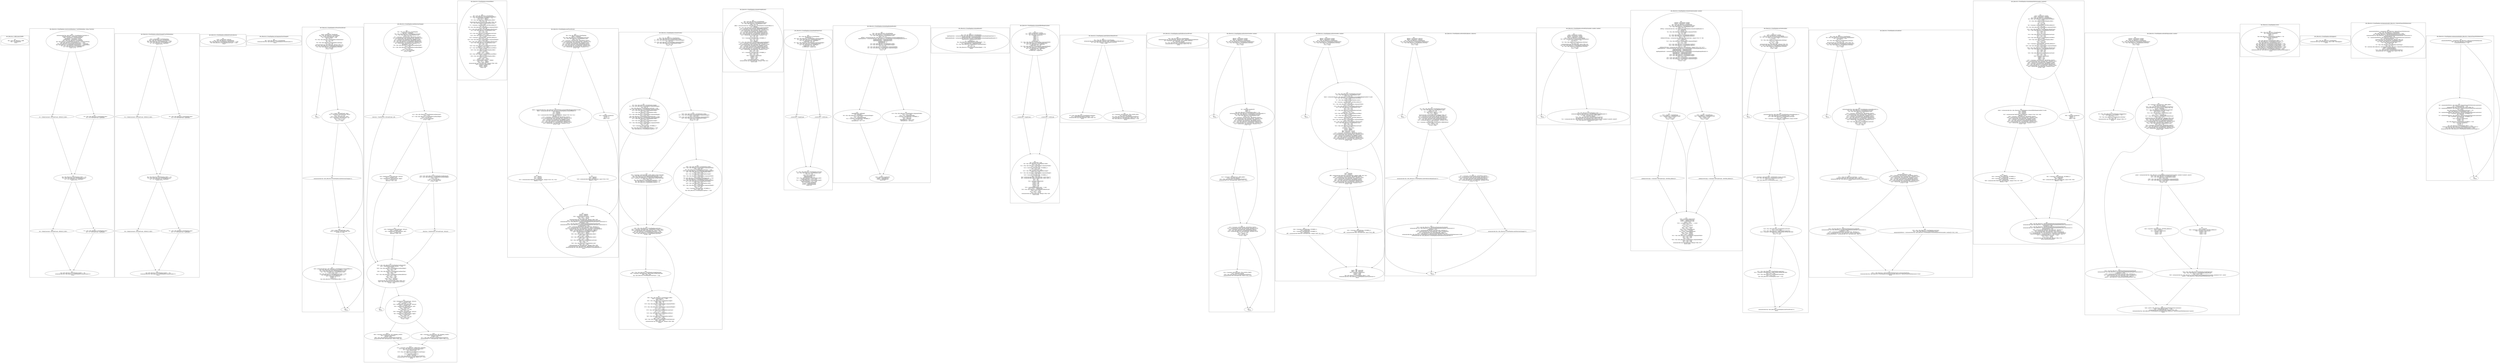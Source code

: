 digraph "44.ts" {
subgraph "cluster_@ts_files/44.ts: %dflt.[static]%dflt()" {
  label="@ts_files/44.ts: %dflt.[static]%dflt()";
  Node33240 [label="id:0
      this = this: @ts_files/44.ts: %dflt
      TAG = 'EventPipeline'
      return"];
}
subgraph "cluster_@ts_files/44.ts: EventPipeline.constructor(Broadcast, UserFileDataItem, string, Function)" {
  label="@ts_files/44.ts: EventPipeline.constructor(Broadcast, UserFileDataItem, string, Function)";
  Node83440 [label="id:0
      instanceinvoke this.<@ts_files/44.ts: EventPipeline.%instInit()>()
      broadCastParam = parameter0: Broadcast
      item = parameter1: UserFileDataItem
      timeStamp = parameter2: string
      updateMatrix = parameter3: Function
      this = this: @ts_files/44.ts: EventPipeline
      this.<@ts_files/44.ts: EventPipeline.broadCast> = broadCastParam
      this.<@ts_files/44.ts: EventPipeline.item> = item
      this.<@ts_files/44.ts: EventPipeline.timeStamp> = timeStamp
      this.<@ts_files/44.ts: EventPipeline.updateMatrix> = updateMatrix
      %0 = this.<@ts_files/44.ts: EventPipeline.item>
      %1 = %0.<@%unk/%unk: .imgWidth>
      if %1 === 0"];
  Node83441 [label="id:1
      %2 = MediaConstants.<@%unk/%unk: .DEFAULT_SIZE>"];
  Node83442 [label="id:2
      %3 = this.<@ts_files/44.ts: EventPipeline.item>
      %2 = %3.<@%unk/%unk: .imgWidth>"];
  Node83443 [label="id:3
      this.<@ts_files/44.ts: EventPipeline.width> = %2
      %4 = this.<@ts_files/44.ts: EventPipeline.item>
      %5 = %4.<@%unk/%unk: .imgHeight>
      if %5 === 0"];
  Node83444 [label="id:4
      %6 = MediaConstants.<@%unk/%unk: .DEFAULT_SIZE>"];
  Node83445 [label="id:5
      %7 = this.<@ts_files/44.ts: EventPipeline.item>
      %6 = %7.<@%unk/%unk: .imgHeight>"];
  Node83446 [label="id:6
      this.<@ts_files/44.ts: EventPipeline.height> = %6
      instanceinvoke this.<@ts_files/44.ts: EventPipeline.evaluateScales()>()
      return"];
  Node83440 -> Node83441;
  Node83440 -> Node83442;
  Node83441 -> Node83443;
  Node83442 -> Node83443;
  Node83443 -> Node83444;
  Node83443 -> Node83445;
  Node83444 -> Node83446;
  Node83445 -> Node83446;
}
subgraph "cluster_@ts_files/44.ts: EventPipeline.onDataChanged(UserFileDataItem)" {
  label="@ts_files/44.ts: EventPipeline.onDataChanged(UserFileDataItem)";
  Node57590 [label="id:0
      item = parameter0: UserFileDataItem
      this = this: @ts_files/44.ts: EventPipeline
      this.<@ts_files/44.ts: EventPipeline.item> = item
      %0 = this.<@ts_files/44.ts: EventPipeline.item>
      %1 = %0.<@%unk/%unk: .imgWidth>
      if %1 === 0"];
  Node57591 [label="id:1
      %2 = MediaConstants.<@%unk/%unk: .DEFAULT_SIZE>"];
  Node57592 [label="id:2
      %3 = this.<@ts_files/44.ts: EventPipeline.item>
      %2 = %3.<@%unk/%unk: .imgWidth>"];
  Node57593 [label="id:3
      this.<@ts_files/44.ts: EventPipeline.width> = %2
      %4 = this.<@ts_files/44.ts: EventPipeline.item>
      %5 = %4.<@%unk/%unk: .imgHeight>
      if %5 === 0"];
  Node57594 [label="id:4
      %6 = MediaConstants.<@%unk/%unk: .DEFAULT_SIZE>"];
  Node57595 [label="id:5
      %7 = this.<@ts_files/44.ts: EventPipeline.item>
      %6 = %7.<@%unk/%unk: .imgHeight>"];
  Node57596 [label="id:6
      this.<@ts_files/44.ts: EventPipeline.height> = %6
      instanceinvoke this.<@ts_files/44.ts: EventPipeline.evaluateScales()>()
      return"];
  Node57590 -> Node57591;
  Node57590 -> Node57592;
  Node57591 -> Node57593;
  Node57592 -> Node57593;
  Node57593 -> Node57594;
  Node57593 -> Node57595;
  Node57594 -> Node57596;
  Node57595 -> Node57596;
}
subgraph "cluster_@ts_files/44.ts: EventPipeline.setDefaultScale(unknown)" {
  label="@ts_files/44.ts: EventPipeline.setDefaultScale(unknown)";
  Node52150 [label="id:0
      scale = parameter0: unknown
      this = this: @ts_files/44.ts: EventPipeline
      this.<@ts_files/44.ts: EventPipeline.defaultScale> = scale
      this.<@ts_files/44.ts: EventPipeline.lastScale> = scale
      return"];
}
subgraph "cluster_@ts_files/44.ts: EventPipeline.onComponentSizeChanged()" {
  label="@ts_files/44.ts: EventPipeline.onComponentSizeChanged()";
  Node51630 [label="id:0
      this = this: @ts_files/44.ts: EventPipeline
      instanceinvoke this.<@ts_files/44.ts: EventPipeline.evaluateScales()>()
      return"];
}
subgraph "cluster_@ts_files/44.ts: EventPipeline.onTouch(TouchEvent)" {
  label="@ts_files/44.ts: EventPipeline.onTouch(TouchEvent)";
  Node46670 [label="id:0
      event = parameter0: TouchEvent
      this = this: @ts_files/44.ts: EventPipeline
      %0 = event.<@%unk/%unk: .type>
      %1 = 'onTouch trigger: ' + %0
      %2 = %1 + ', '
      %3 = this.<@ts_files/44.ts: EventPipeline.isInAnimation>
      %4 = %2 + %3
      %5 = %4 + ', '
      %6 = this.<@ts_files/44.ts: EventPipeline.isExiting>
      %7 = %5 + %6
      instanceinvoke Log.<@%unk/%unk: .debug()>(TAG, %7)
      %8 = this.<@ts_files/44.ts: EventPipeline.isInAnimation>
      %9 = this.<@ts_files/44.ts: EventPipeline.isExiting>
      %10 = %8 || %9
      if %10 != false"];
  Node46671 [label="id:1
      return"];
  Node46672 [label="id:2
      %11 = event.<@%unk/%unk: .type>
      %12 = TouchType.<@%unk/%unk: .Down>
      %13 = %11 === %12
      %14 = event.<@%unk/%unk: .type>
      %15 = TouchType.<@%unk/%unk: .Up>
      %16 = %14 === %15
      %17 = %13 || %16
      if %17 != false"];
  Node46673 [label="id:3
      instanceinvoke this.<@ts_files/44.ts: EventPipeline.emitDirectionChange()>()"];
  Node46674 [label="id:4
      %18 = event.<@%unk/%unk: .type>
      %19 = TouchType.<@%unk/%unk: .Up>
      if %18 === %19"];
  Node46675 [label="id:5
      %20 = instanceinvoke this.<@ts_files/44.ts: EventPipeline.evaluateOffset()>()
      this.<@ts_files/44.ts: EventPipeline.lastOffset> = %20
      %21 = this.<@ts_files/44.ts: EventPipeline.lastScale>
      %22 = this.<@ts_files/44.ts: EventPipeline.scale>
      %23 = %21 * %22
      this.<@ts_files/44.ts: EventPipeline.lastScale> = %23
      this.<@ts_files/44.ts: EventPipeline.scale> = 1
      %24 = newarray (number)[2]
      %24[0] = 0
      %24[1] = 0
      this.<@ts_files/44.ts: EventPipeline.offset> = %24"];
  Node46676 [label="id:6
      return"];
  Node46670 -> Node46671;
  Node46670 -> Node46672;
  Node46672 -> Node46673;
  Node46672 -> Node46674;
  Node46673 -> Node46674;
  Node46674 -> Node46675;
  Node46674 -> Node46676;
  Node46675 -> Node46676;
}
subgraph "cluster_@ts_files/44.ts: EventPipeline.emitDirectionChange()" {
  label="@ts_files/44.ts: EventPipeline.emitDirectionChange()";
  Node48440 [label="id:0
      this = this: @ts_files/44.ts: EventPipeline
      direction = undefined
      %0 = this.<@ts_files/44.ts: EventPipeline.lastScale>
      %1 = this.<@ts_files/44.ts: EventPipeline.scale>
      scale = %0 * %1
      %2 = Constants.<@%unk/%unk: .RESERVED_DIGITS>
      %3 = instanceinvoke scale.<@%unk/%unk: .toFixed()>(%2)
      %4 = staticinvoke <@%unk/%unk: .Number()>(%3)
      %5 = Constants.<@%unk/%unk: .RESERVED_DIGITS>
      %6 = this.<@ts_files/44.ts: EventPipeline.defaultScale>
      %7 = instanceinvoke %6.<@%unk/%unk: .toFixed()>(%5)
      %8 = staticinvoke <@%unk/%unk: .Number()>(%7)
      isEnlarged = %4 > %8
      %9 = this.<@ts_files/44.ts: EventPipeline.hasReachLeft>
      %10 = !%9
      %11 = this.<@ts_files/44.ts: EventPipeline.hasReachRight>
      %12 = !%11
      %13 = %10 && %12
      %14 = %13 && isEnlarged
      if %14 != false"];
  Node48441 [label="id:1
      direction = PanDirection.<@%unk/%unk: .All>"];
  Node48442 [label="id:2
      %15 = this.<@ts_files/44.ts: EventPipeline.hasReachLeft>
      %16 = !%15
      %17 = this.<@ts_files/44.ts: EventPipeline.hasReachRight>
      %18 = %16 && %17
      %19 = %18 && isEnlarged
      if %19 != false"];
  Node48443 [label="id:3
      %20 = PanDirection.<@%unk/%unk: .Vertical>
      %21 = <number>%20
      %22 = PanDirection.<@%unk/%unk: .Right>
      %23 = <number>%22
      direction = %21 | %23"];
  Node48444 [label="id:4
      %24 = this.<@ts_files/44.ts: EventPipeline.hasReachLeft>
      %25 = this.<@ts_files/44.ts: EventPipeline.hasReachRight>
      %26 = !%25
      %27 = %24 && %26
      %28 = %27 && isEnlarged
      if %28 != false"];
  Node48445 [label="id:5
      %29 = PanDirection.<@%unk/%unk: .Vertical>
      %30 = <number>%29
      %31 = PanDirection.<@%unk/%unk: .Left>
      %32 = <number>%31
      direction = %30 | %32"];
  Node48446 [label="id:6
      direction = PanDirection.<@%unk/%unk: .Vertical>"];
  Node48447 [label="id:7
      %33 = this.<@ts_files/44.ts: EventPipeline.hasReachLeft>
      %34 = 'emitDirectionChange reaches: ' + %33
      %35 = %34 + ', '
      %36 = this.<@ts_files/44.ts: EventPipeline.hasReachRight>
      %37 = %35 + %36
      %38 = %37 + ', '
      %39 = this.<@ts_files/44.ts: EventPipeline.hasReachTop>
      %40 = %38 + %39
      %41 = %40 + ', '
      %42 = this.<@ts_files/44.ts: EventPipeline.hasReachBottom>
      %43 = %41 + %42
      %44 = %43 + ', scale '
      %45 = %44 + scale
      %46 = %45 + ', direction: '
      %47 = %46 + direction
      instanceinvoke Log.<@%unk/%unk: .info()>(TAG, %47)
      %48 = this.<@ts_files/44.ts: EventPipeline.isExiting>
      if %48 != false"];
  Node48448 [label="id:8
      return"];
  Node48449 [label="id:9
      %49 = PanDirection.<@%unk/%unk: .Vertical>
      %50 = <number>%49
      %51 = direction === %50
      %52 = PanDirection.<@%unk/%unk: .Vertical>
      %53 = <number>%52
      %54 = PanDirection.<@%unk/%unk: .Left>
      %55 = <number>%54
      %56 = %53 | %55
      %57 = direction === %56
      %58 = %51 || %57
      %59 = PanDirection.<@%unk/%unk: .Vertical>
      %60 = <number>%59
      %61 = PanDirection.<@%unk/%unk: .Right>
      %62 = <number>%61
      %63 = %60 | %62
      %64 = direction === %63
      %65 = %58 || %64
      if %65 != false"];
  Node484410 [label="id:10
      %66 = Constants.<@%unk/%unk: .SET_DISABLE_SWIPE>
      %67 = newarray (boolean)[1]
      %67[0] = false
      %68 = this.<@ts_files/44.ts: EventPipeline.broadCast>
      instanceinvoke %68.<@%unk/%unk: .emit()>(%66, %67)"];
  Node484411 [label="id:11
      %69 = Constants.<@%unk/%unk: .SET_DISABLE_SWIPE>
      %70 = newarray (boolean)[1]
      %70[0] = true
      %71 = this.<@ts_files/44.ts: EventPipeline.broadCast>
      instanceinvoke %71.<@%unk/%unk: .emit()>(%69, %70)"];
  Node484412 [label="id:12
      %72 = Constants.<@%unk/%unk: .DIRECTION_CHANGE>
      %73 = this.<@ts_files/44.ts: EventPipeline.item>
      %74 = %73.<@%unk/%unk: .uri>
      %75 = %72 + %74
      %76 = this.<@ts_files/44.ts: EventPipeline.timeStamp>
      %77 = %75 + %76
      %78 = newarray (number)[1]
      %78[0] = direction
      %79 = this.<@ts_files/44.ts: EventPipeline.broadCast>
      instanceinvoke %79.<@%unk/%unk: .emit()>(%77, %78)
      return"];
  Node48440 -> Node48441;
  Node48440 -> Node48442;
  Node48441 -> Node48447;
  Node48442 -> Node48443;
  Node48442 -> Node48444;
  Node48443 -> Node48447;
  Node48444 -> Node48445;
  Node48444 -> Node48446;
  Node48445 -> Node48447;
  Node48446 -> Node48447;
  Node48447 -> Node48448;
  Node48447 -> Node48449;
  Node48449 -> Node484410;
  Node48449 -> Node484411;
  Node484410 -> Node484412;
  Node484411 -> Node484412;
}
subgraph "cluster_@ts_files/44.ts: EventPipeline.evaluateOffset()" {
  label="@ts_files/44.ts: EventPipeline.evaluateOffset()";
  Node43720 [label="id:0
      this = this: @ts_files/44.ts: EventPipeline
      %0 = this.<@ts_files/44.ts: EventPipeline.lastOffset>
      %1 = 'evaluateOffset lastOffset: ' + %0
      %2 = %1 + ', offset: '
      %3 = this.<@ts_files/44.ts: EventPipeline.offset>
      %4 = %2 + %3
      instanceinvoke Log.<@%unk/%unk: .info()>(TAG, %4)
      %5 = this.<@ts_files/44.ts: EventPipeline.center>
      %6 = %5[0]
      %7 = Constants.<@%unk/%unk: .CENTER_DEFAULT>
      %8 = %6 - %7
      %9 = this.<@ts_files/44.ts: EventPipeline.componentWidth>
      %10 = %8 * %9
      %11 = this.<@ts_files/44.ts: EventPipeline.defaultScale>
      %12 = this.<@ts_files/44.ts: EventPipeline.scale>
      %13 = %11 - %12
      %14 = %10 * %13
      %15 = this.<@ts_files/44.ts: EventPipeline.lastScale>
      centerX = %14 * %15
      %16 = this.<@ts_files/44.ts: EventPipeline.center>
      %17 = %16[1]
      %18 = Constants.<@%unk/%unk: .CENTER_DEFAULT>
      %19 = %17 - %18
      %20 = this.<@ts_files/44.ts: EventPipeline.componentHeight>
      %21 = %19 * %20
      %22 = this.<@ts_files/44.ts: EventPipeline.defaultScale>
      %23 = this.<@ts_files/44.ts: EventPipeline.scale>
      %24 = %22 - %23
      %25 = %21 * %24
      %26 = this.<@ts_files/44.ts: EventPipeline.lastScale>
      centerY = %25 * %26
      %27 = this.<@ts_files/44.ts: EventPipeline.lastOffset>
      %28 = %27[0]
      %29 = this.<@ts_files/44.ts: EventPipeline.offset>
      %30 = %29[0]
      %31 = %28 + %30
      offsetX = %31 + centerX
      %32 = this.<@ts_files/44.ts: EventPipeline.lastOffset>
      %33 = %32[1]
      %34 = this.<@ts_files/44.ts: EventPipeline.offset>
      %35 = %34[1]
      %36 = %33 + %35
      offsetY = %36 + centerY
      %37 = 'evaluateOffset offsetX: ' + offsetX
      %38 = %37 + ', offsetY: '
      %39 = %38 + offsetY
      instanceinvoke Log.<@%unk/%unk: .debug()>(TAG, %39)
      %40 = newarray (unknown)[2]
      %40[0] = offsetX
      %40[1] = offsetY
      return %40"];
}
subgraph "cluster_@ts_files/44.ts: EventPipeline.emitTouchEvent()" {
  label="@ts_files/44.ts: EventPipeline.emitTouchEvent()";
  Node43620 [label="id:0
      this = this: @ts_files/44.ts: EventPipeline
      offset = undefined
      %0 = this.<@ts_files/44.ts: EventPipeline.lastScale>
      %1 = this.<@ts_files/44.ts: EventPipeline.scale>
      scale = %0 * %1
      %2 = Constants.<@%unk/%unk: .RESERVED_DIGITS>
      %3 = instanceinvoke scale.<@%unk/%unk: .toFixed()>(%2)
      %4 = staticinvoke <@%unk/%unk: .Number()>(%3)
      %5 = Constants.<@%unk/%unk: .RESERVED_DIGITS>
      %6 = this.<@ts_files/44.ts: EventPipeline.defaultScale>
      %7 = instanceinvoke %6.<@%unk/%unk: .toFixed()>(%5)
      %8 = staticinvoke <@%unk/%unk: .Number()>(%7)
      if %4 > %8"];
  Node43621 [label="id:1
      limits = instanceinvoke this.<@ts_files/44.ts: EventPipeline.evaluateOffsetRange(number)>(scale)
      offset = instanceinvoke this.<@ts_files/44.ts: EventPipeline.evaluateOffset()>()
      %9 = offset[0]
      %10 = limits[0]
      %11 = limits[1]
      %12 = instanceinvoke MathUtils.<@%unk/%unk: .clamp()>(%9, %10, %11)
      offset[0] = %12
      %13 = Constants.<@%unk/%unk: .RESERVED_DIGITS>
      %14 = instanceinvoke scale.<@%unk/%unk: .toFixed()>(%13)
      %15 = staticinvoke <@%unk/%unk: .Number()>(%14)
      %16 = Constants.<@%unk/%unk: .RESERVED_DIGITS>
      %17 = this.<@ts_files/44.ts: EventPipeline.defaultScale>
      %18 = instanceinvoke %17.<@%unk/%unk: .toFixed()>(%16)
      %19 = staticinvoke <@%unk/%unk: .Number()>(%18)
      if %15 > %19"];
  Node43622 [label="id:2
      %20 = offset[1]
      %21 = limits[2]
      %22 = limits[3]
      %23 = instanceinvoke MathUtils.<@%unk/%unk: .clamp()>(%20, %21, %22)
      offset[1] = %23"];
  Node43623 [label="id:3
      %24 = limits[2]
      %25 = offset[1]
      %26 = instanceinvoke Math.<@%unk/%unk: .max()>(%24, %25)
      offset[1] = %26"];
  Node43624 [label="id:4
      %27 = newarray (number)[2]
      %27[0] = 0
      %27[1] = 0
      offset = %27"];
  Node43625 [label="id:5
      moveX = offset[0]
      moveY = offset[1]
      %28 = 'emitTouchEvent moveX: ' + moveX
      %29 = %28 + ', moveY: '
      %30 = %29 + moveY
      instanceinvoke Log.<@%unk/%unk: .debug()>(TAG, %30)
      %31 = new @ts_files/44.ts: %AC$EventPipeline$emitTouchEvent$0
      instanceinvoke %31.<@ts_files/44.ts: %AC$EventPipeline$emitTouchEvent$0.constructor()>()
      scaleOption = %31
      %32 = new @ts_files/44.ts: %AC$EventPipeline$emitTouchEvent$1
      instanceinvoke %32.<@ts_files/44.ts: %AC$EventPipeline$emitTouchEvent$1.constructor()>()
      translateOption = %32
      %33 = instanceinvoke Matrix4.<@%unk/%unk: .identity()>()
      %34 = instanceinvoke %33.<@%unk/%unk: .scale()>(scaleOption)
      %35 = instanceinvoke %34.<@%unk/%unk: .translate()>(translateOption)
      matrix = instanceinvoke %35.<@%unk/%unk: .copy()>()
      %36 = this.<@ts_files/44.ts: EventPipeline.lastOffset>
      %37 = 'emitTouchEvent lastOffset: ' + %36
      %38 = %37 + ', offset: '
      %39 = this.<@ts_files/44.ts: EventPipeline.offset>
      %40 = %38 + %39
      %41 = %40 + ',center: '
      %42 = this.<@ts_files/44.ts: EventPipeline.center>
      %43 = %41 + %42
      %44 = %43 + ', scale: '
      %45 = this.<@ts_files/44.ts: EventPipeline.lastScale>
      %46 = %44 + %45
      %47 = %46 + ', '
      %48 = this.<@ts_files/44.ts: EventPipeline.scale>
      %49 = %47 + %48
      instanceinvoke Log.<@%unk/%unk: .debug()>(TAG, %49)
      instanceinvoke this.<@%unk/%unk: .updateMatrix()>(matrix)
      instanceinvoke this.<@ts_files/44.ts: EventPipeline.evaluateBounds()>()
      return"];
  Node43620 -> Node43621;
  Node43620 -> Node43624;
  Node43621 -> Node43622;
  Node43621 -> Node43623;
  Node43622 -> Node43625;
  Node43623 -> Node43625;
  Node43624 -> Node43625;
}
subgraph "cluster_@ts_files/44.ts: EventPipeline.evaluateScales()" {
  label="@ts_files/44.ts: EventPipeline.evaluateScales()";
  Node43600 [label="id:0
      this = this: @ts_files/44.ts: EventPipeline
      %0 = this.<@ts_files/44.ts: EventPipeline.width>
      %1 = this.<@ts_files/44.ts: EventPipeline.componentHeight>
      %2 = %0 * %1
      %3 = this.<@ts_files/44.ts: EventPipeline.componentWidth>
      %4 = this.<@ts_files/44.ts: EventPipeline.height>
      %5 = %3 * %4
      if %2 < %5"];
  Node43601 [label="id:1
      %6 = this.<@ts_files/44.ts: EventPipeline.height>
      %7 = this.<@ts_files/44.ts: EventPipeline.componentHeight>
      %8 = %6 / %7
      this.<@ts_files/44.ts: EventPipeline.maxScale> = %8
      %9 = this.<@ts_files/44.ts: EventPipeline.componentWidth>
      %10 = this.<@ts_files/44.ts: EventPipeline.height>
      %11 = %9 * %10
      %12 = this.<@ts_files/44.ts: EventPipeline.width>
      %13 = %11 / %12
      %14 = this.<@ts_files/44.ts: EventPipeline.componentHeight>
      %15 = %13 / %14
      this.<@ts_files/44.ts: EventPipeline.doubleTapScale> = %15
      %16 = this.<@ts_files/44.ts: EventPipeline.componentHeight>
      %17 = this.<@ts_files/44.ts: EventPipeline.width>
      %18 = %16 * %17
      %19 = this.<@ts_files/44.ts: EventPipeline.height>
      %20 = %18 / %19
      %21 = this.<@ts_files/44.ts: EventPipeline.componentWidth>
      %22 = %20 / %21
      %23 = 1 - %22
      %24 = Constants.<@%unk/%unk: .NUMBER_2>
      %25 = %23 / %24
      this.<@ts_files/44.ts: EventPipeline.leftMost> = %25
      this.<@ts_files/44.ts: EventPipeline.topMost> = 0"];
  Node43602 [label="id:2
      %26 = this.<@ts_files/44.ts: EventPipeline.width>
      %27 = this.<@ts_files/44.ts: EventPipeline.componentHeight>
      %28 = %26 * %27
      %29 = this.<@ts_files/44.ts: EventPipeline.componentWidth>
      %30 = this.<@ts_files/44.ts: EventPipeline.height>
      %31 = %29 * %30
      if %28 === %31"];
  Node43603 [label="id:3
      %32 = Constants.<@%unk/%unk: .SAME_RATIO_SCALE_FACTOR>
      this.<@ts_files/44.ts: EventPipeline.doubleTapScale> = %32
      %33 = this.<@ts_files/44.ts: EventPipeline.doubleTapScale>
      %34 = Constants.<@%unk/%unk: .MAX_SCALE_EXTRA_FACTOR>
      %35 = %33 * %34
      this.<@ts_files/44.ts: EventPipeline.maxScale> = %35
      this.<@ts_files/44.ts: EventPipeline.leftMost> = 0
      this.<@ts_files/44.ts: EventPipeline.topMost> = 0"];
  Node43604 [label="id:4
      %36 = this.<@ts_files/44.ts: EventPipeline.width>
      %37 = this.<@ts_files/44.ts: EventPipeline.componentWidth>
      %38 = %36 / %37
      this.<@ts_files/44.ts: EventPipeline.maxScale> = %38
      %39 = this.<@ts_files/44.ts: EventPipeline.componentHeight>
      %40 = this.<@ts_files/44.ts: EventPipeline.width>
      %41 = %39 * %40
      %42 = this.<@ts_files/44.ts: EventPipeline.height>
      %43 = %41 / %42
      %44 = this.<@ts_files/44.ts: EventPipeline.componentWidth>
      %45 = %43 / %44
      this.<@ts_files/44.ts: EventPipeline.doubleTapScale> = %45
      this.<@ts_files/44.ts: EventPipeline.leftMost> = 0
      %46 = this.<@ts_files/44.ts: EventPipeline.componentWidth>
      %47 = this.<@ts_files/44.ts: EventPipeline.height>
      %48 = %46 * %47
      %49 = this.<@ts_files/44.ts: EventPipeline.width>
      %50 = %48 / %49
      %51 = this.<@ts_files/44.ts: EventPipeline.componentHeight>
      %52 = %50 / %51
      %53 = 1 - %52
      %54 = Constants.<@%unk/%unk: .NUMBER_2>
      %55 = %53 / %54
      this.<@ts_files/44.ts: EventPipeline.topMost> = %55"];
  Node43605 [label="id:5
      %56 = this.<@ts_files/44.ts: EventPipeline.maxScale>
      %57 = Constants.<@%unk/%unk: .COMPONENT_SCALE_CEIL>
      %58 = instanceinvoke Math.<@%unk/%unk: .max()>(%56, %57)
      this.<@ts_files/44.ts: EventPipeline.maxScale> = %58
      %59 = this.<@ts_files/44.ts: EventPipeline.doubleTapScale>
      %60 = this.<@ts_files/44.ts: EventPipeline.maxScale>
      if %59 > %60"];
  Node43606 [label="id:6
      %61 = this.<@ts_files/44.ts: EventPipeline.doubleTapScale>
      %62 = Constants.<@%unk/%unk: .MAX_SCALE_EXTRA_FACTOR>
      %63 = %61 * %62
      this.<@ts_files/44.ts: EventPipeline.maxScale> = %63"];
  Node43607 [label="id:7
      %64 = this.<@ts_files/44.ts: EventPipeline.width>
      %65 = 'evaluateScales: ' + %64
      %66 = %65 + '*'
      %67 = this.<@ts_files/44.ts: EventPipeline.height>
      %68 = %66 + %67
      %69 = %68 + ' &'
      %70 = this.<@ts_files/44.ts: EventPipeline.componentWidth>
      %71 = %69 + %70
      %72 = %71 + '*'
      %73 = this.<@ts_files/44.ts: EventPipeline.componentHeight>
      %74 = %72 + %73
      %75 = %74 + ',max: '
      %76 = this.<@ts_files/44.ts: EventPipeline.maxScale>
      %77 = %75 + %76
      %78 = %77 + ', most: ['
      %79 = this.<@ts_files/44.ts: EventPipeline.leftMost>
      %80 = %78 + %79
      %81 = %80 + ','
      %82 = this.<@ts_files/44.ts: EventPipeline.topMost>
      %83 = %81 + %82
      %84 = %83 + '], double: '
      %85 = this.<@ts_files/44.ts: EventPipeline.doubleTapScale>
      %86 = %84 + %85
      instanceinvoke Log.<@%unk/%unk: .debug()>(TAG, %86)
      return"];
  Node43600 -> Node43601;
  Node43600 -> Node43602;
  Node43601 -> Node43605;
  Node43602 -> Node43603;
  Node43602 -> Node43604;
  Node43603 -> Node43605;
  Node43604 -> Node43605;
  Node43605 -> Node43606;
  Node43605 -> Node43607;
  Node43606 -> Node43607;
}
subgraph "cluster_@ts_files/44.ts: EventPipeline.evaluateCompBounds()" {
  label="@ts_files/44.ts: EventPipeline.evaluateCompBounds()";
  Node47750 [label="id:0
      this = this: @ts_files/44.ts: EventPipeline
      %0 = this.<@ts_files/44.ts: EventPipeline.lastScale>
      %1 = this.<@ts_files/44.ts: EventPipeline.scale>
      scale = %0 * %1
      offset = instanceinvoke this.<@ts_files/44.ts: EventPipeline.evaluateOffset()>()
      %2 = offset[0]
      %3 = this.<@ts_files/44.ts: EventPipeline.componentWidth>
      %4 = Constants.<@%unk/%unk: .RESERVED_DIGITS>
      %5 = instanceinvoke scale.<@%unk/%unk: .toFixed()>(%4)
      %6 = staticinvoke <@%unk/%unk: .Number()>(%5)
      %7 = Constants.<@%unk/%unk: .RESERVED_DIGITS>
      %8 = this.<@ts_files/44.ts: EventPipeline.defaultScale>
      %9 = instanceinvoke %8.<@%unk/%unk: .toFixed()>(%7)
      %10 = staticinvoke <@%unk/%unk: .Number()>(%9)
      %11 = %6 - %10
      %12 = %3 * %11
      %13 = Constants.<@%unk/%unk: .NUMBER_2>
      %14 = %12 / %13
      %15 = %2 - %14
      %16 = offset[1]
      %17 = this.<@ts_files/44.ts: EventPipeline.componentHeight>
      %18 = Constants.<@%unk/%unk: .RESERVED_DIGITS>
      %19 = instanceinvoke scale.<@%unk/%unk: .toFixed()>(%18)
      %20 = staticinvoke <@%unk/%unk: .Number()>(%19)
      %21 = Constants.<@%unk/%unk: .RESERVED_DIGITS>
      %22 = this.<@ts_files/44.ts: EventPipeline.defaultScale>
      %23 = instanceinvoke %22.<@%unk/%unk: .toFixed()>(%21)
      %24 = staticinvoke <@%unk/%unk: .Number()>(%23)
      %25 = %20 - %24
      %26 = %17 * %25
      %27 = Constants.<@%unk/%unk: .NUMBER_2>
      %28 = %26 / %27
      %29 = %16 - %28
      %30 = newarray (unknown)[2]
      %30[0] = %15
      %30[1] = %29
      result = %30
      %31 = 'evaluateCompBounds: ' + result
      instanceinvoke Log.<@%unk/%unk: .debug()>(TAG, %31)
      return result"];
}
subgraph "cluster_@ts_files/44.ts: EventPipeline.evaluateImgDisplaySize()" {
  label="@ts_files/44.ts: EventPipeline.evaluateImgDisplaySize()";
  Node51790 [label="id:0
      this = this: @ts_files/44.ts: EventPipeline
      screenScale = 1
      %0 = this.<@ts_files/44.ts: EventPipeline.componentWidth>
      %1 = this.<@ts_files/44.ts: EventPipeline.item>
      %2 = %1.<@%unk/%unk: .imgWidth>
      widthScale = %0 / %2
      %3 = this.<@ts_files/44.ts: EventPipeline.componentHeight>
      %4 = this.<@ts_files/44.ts: EventPipeline.item>
      %5 = %4.<@%unk/%unk: .imgHeight>
      heightScale = %3 / %5
      if widthScale > heightScale"];
  Node51791 [label="id:1
      screenScale = heightScale"];
  Node51792 [label="id:2
      screenScale = widthScale"];
  Node51793 [label="id:3
      %7 = this.<@ts_files/44.ts: EventPipeline.lastScale>
      %8 = this.<@ts_files/44.ts: EventPipeline.scale>
      %9 = %7 * %8
      scale = %9 * screenScale
      imgDisplayWidth = 0
      imgDisplayHeight = 0
      %10 = this.<@ts_files/44.ts: EventPipeline.width>
      imgDisplayWidth = %10 * scale
      %11 = this.<@ts_files/44.ts: EventPipeline.height>
      imgDisplayHeight = %11 * scale
      %12 = newarray (number)[2]
      %12[0] = imgDisplayWidth
      %12[1] = imgDisplayHeight
      return %12"];
  Node51790 -> Node51791;
  Node51790 -> Node51792;
  Node51791 -> Node51793;
  Node51792 -> Node51793;
}
subgraph "cluster_@ts_files/44.ts: EventPipeline.evaluateImgDisplayBounds()" {
  label="@ts_files/44.ts: EventPipeline.evaluateImgDisplayBounds()";
  Node53870 [label="id:0
      this = this: @ts_files/44.ts: EventPipeline
      %0 = this.<@ts_files/44.ts: EventPipeline.lastScale>
      %1 = this.<@ts_files/44.ts: EventPipeline.scale>
      scale = %0 * %1
      leftTop = instanceinvoke this.<@ts_files/44.ts: EventPipeline.evaluateCompBounds()>()
      imgDisplaySize = instanceinvoke this.<@ts_files/44.ts: EventPipeline.evaluateImgDisplaySize()>()
      imgDisplayWidth = imgDisplaySize[0]
      imgDisplayHeight = imgDisplaySize[1]
      imgLeftBound = 0
      imgTopBound = 0
      %2 = this.<@ts_files/44.ts: EventPipeline.width>
      %3 = this.<@ts_files/44.ts: EventPipeline.height>
      %4 = %2 / %3
      %5 = this.<@ts_files/44.ts: EventPipeline.componentWidth>
      %6 = this.<@ts_files/44.ts: EventPipeline.componentHeight>
      %7 = %5 / %6
      if %4 > %7"];
  Node53871 [label="id:1
      imgLeftBound = leftTop[0]
      %8 = leftTop[1]
      %9 = this.<@ts_files/44.ts: EventPipeline.componentHeight>
      %10 = %9 * scale
      %11 = %10 - imgDisplayHeight
      %12 = Constants.<@%unk/%unk: .NUMBER_2>
      %13 = %11 / %12
      imgTopBound = %8 + %13"];
  Node53872 [label="id:2
      %14 = this.<@ts_files/44.ts: EventPipeline.componentWidth>
      %15 = %14 * scale
      %16 = %15 - imgDisplayWidth
      %17 = Constants.<@%unk/%unk: .NUMBER_2>
      %18 = %16 / %17
      %19 = leftTop[0]
      imgLeftBound = %18 + %19
      imgTopBound = leftTop[1]"];
  Node53873 [label="id:3
      %20 = newarray (number)[2]
      %20[0] = imgLeftBound
      %20[1] = imgTopBound
      return %20"];
  Node53870 -> Node53871;
  Node53870 -> Node53872;
  Node53871 -> Node53873;
  Node53872 -> Node53873;
}
subgraph "cluster_@ts_files/44.ts: EventPipeline.evaluateBounds()" {
  label="@ts_files/44.ts: EventPipeline.evaluateBounds()";
  Node43760 [label="id:0
      this = this: @ts_files/44.ts: EventPipeline
      imgDisplaySize = instanceinvoke this.<@ts_files/44.ts: EventPipeline.evaluateImgDisplaySize()>()
      imgDisplayWidth = imgDisplaySize[0]
      imgDisplayBounds = instanceinvoke this.<@ts_files/44.ts: EventPipeline.evaluateImgDisplayBounds()>()
      imgLeftBound = imgDisplayBounds[0]
      %0 = -1
      %1 = imgLeftBound > %0
      this.<@ts_files/44.ts: EventPipeline.hasReachLeft> = %1
      %2 = imgLeftBound + imgDisplayWidth
      %3 = this.<@ts_files/44.ts: EventPipeline.componentWidth>
      %4 = %3 + 1
      %5 = %2 < %4
      this.<@ts_files/44.ts: EventPipeline.hasReachRight> = %5
      return"];
}
subgraph "cluster_@ts_files/44.ts: EventPipeline.evaluateOffsetRange(number)" {
  label="@ts_files/44.ts: EventPipeline.evaluateOffsetRange(number)";
  Node55140 [label="id:0
      scale = parameter0: number
      this = this: @ts_files/44.ts: EventPipeline
      %0 = newarray (number)[4]
      %0[0] = 0
      %0[1] = 0
      %0[2] = 0
      %0[3] = 0
      result = %0
      screenScale = 1
      %1 = this.<@ts_files/44.ts: EventPipeline.componentWidth>
      %2 = this.<@ts_files/44.ts: EventPipeline.item>
      %3 = %2.<@%unk/%unk: .imgWidth>
      widthScale = %1 / %3
      %4 = this.<@ts_files/44.ts: EventPipeline.componentHeight>
      %5 = this.<@ts_files/44.ts: EventPipeline.item>
      %6 = %5.<@%unk/%unk: .imgHeight>
      heightScale = %4 / %6
      if widthScale > heightScale"];
  Node55141 [label="id:1
      screenScale = heightScale"];
  Node55142 [label="id:2
      screenScale = widthScale"];
  Node55143 [label="id:3
      %8 = screenScale * scale
      %9 = this.<@ts_files/44.ts: EventPipeline.width>
      %10 = %8 * %9
      %11 = this.<@ts_files/44.ts: EventPipeline.componentWidth>
      %12 = %10 - %11
      %13 = Constants.<@%unk/%unk: .NUMBER_2>
      left = %12 / %13
      %14 = screenScale * scale
      %15 = this.<@ts_files/44.ts: EventPipeline.height>
      %16 = %14 * %15
      %17 = this.<@ts_files/44.ts: EventPipeline.componentHeight>
      %18 = %16 - %17
      %19 = Constants.<@%unk/%unk: .NUMBER_2>
      top = %18 / %19
      top = instanceinvoke Math.<@%unk/%unk: .max()>(top, 0)
      left = instanceinvoke Math.<@%unk/%unk: .max()>(left, 0)
      %20 = -left
      %21 = -top
      %22 = newarray (unknown)[4]
      %22[0] = %20
      %22[1] = left
      %22[2] = %21
      %22[3] = top
      result = %22
      %23 = 'evaluateOffsetRange scale: ' + scale
      %24 = %23 + ', defaultScale: '
      %25 = this.<@ts_files/44.ts: EventPipeline.defaultScale>
      %26 = %24 + %25
      %27 = %26 + ', result: '
      %28 = %27 + result
      instanceinvoke Log.<@%unk/%unk: .debug()>(TAG, %28)
      return result"];
  Node55140 -> Node55141;
  Node55140 -> Node55142;
  Node55141 -> Node55143;
  Node55142 -> Node55143;
}
subgraph "cluster_@ts_files/44.ts: EventPipeline.emitPullDownToBackEvent()" {
  label="@ts_files/44.ts: EventPipeline.emitPullDownToBackEvent()";
  Node52320 [label="id:0
      this = this: @ts_files/44.ts: EventPipeline
      instanceinvoke Log.<@%unk/%unk: .debug()>(TAG, 'emitPullDownToBackEvent')
      %0 = this.<@ts_files/44.ts: EventPipeline.isExiting>
      if %0 != false"];
  Node52321 [label="id:1
      %1 = this.<@ts_files/44.ts: EventPipeline.isExiting>
      %2 = 'emitPullDownToBack isExiting: ' + %1
      instanceinvoke Log.<@%unk/%unk: .info()>(TAG, %2)
      return"];
  Node52322 [label="id:2
      %3 = Constants.<@%unk/%unk: .PULL_DOWN_END>
      %4 = newarray (any)[0]
      %5 = this.<@ts_files/44.ts: EventPipeline.broadCast>
      instanceinvoke %5.<@%unk/%unk: .emit()>(%3, %4)
      this.<@ts_files/44.ts: EventPipeline.isExiting> = true
      return"];
  Node52320 -> Node52321;
  Node52320 -> Node52322;
}
subgraph "cluster_@ts_files/44.ts: EventPipeline.emitPullDownCancelEvent()" {
  label="@ts_files/44.ts: EventPipeline.emitPullDownCancelEvent()";
  Node52500 [label="id:0
      this = this: @ts_files/44.ts: EventPipeline
      instanceinvoke Log.<@%unk/%unk: .debug()>(TAG, 'emitPullDownCancelEvent')
      %0 = Constants.<@%unk/%unk: .PULL_DOWN_CANCEL>
      %1 = newarray (any)[0]
      %2 = this.<@ts_files/44.ts: EventPipeline.broadCast>
      instanceinvoke %2.<@%unk/%unk: .emit()>(%0, %1)
      return"];
}
subgraph "cluster_@ts_files/44.ts: EventPipeline.onMoveStart(number, number)" {
  label="@ts_files/44.ts: EventPipeline.onMoveStart(number, number)";
  Node54300 [label="id:0
      offsetX = parameter0: number
      offsetY = parameter1: number
      this = this: @ts_files/44.ts: EventPipeline
      %0 = this.<@ts_files/44.ts: EventPipeline.isInAnimation>
      %1 = this.<@ts_files/44.ts: EventPipeline.isExiting>
      %2 = %0 || %1
      if %2 != false"];
  Node54301 [label="id:1
      return"];
  Node54302 [label="id:2
      %3 = newarray (number)[2]
      %3[0] = 0
      %3[1] = 0
      this.<@ts_files/44.ts: EventPipeline.offset> = %3
      instanceinvoke this.<@ts_files/44.ts: EventPipeline.evaluateBounds()>()
      %4 = this.<@ts_files/44.ts: EventPipeline.lastScale>
      %5 = this.<@ts_files/44.ts: EventPipeline.scale>
      scale = %4 * %5
      %6 = Constants.<@%unk/%unk: .RESERVED_DIGITS>
      %7 = instanceinvoke scale.<@%unk/%unk: .toFixed()>(%6)
      %8 = staticinvoke <@%unk/%unk: .Number()>(%7)
      %9 = Constants.<@%unk/%unk: .RESERVED_DIGITS>
      %10 = this.<@ts_files/44.ts: EventPipeline.defaultScale>
      %11 = instanceinvoke %10.<@%unk/%unk: .toFixed()>(%9)
      %12 = staticinvoke <@%unk/%unk: .Number()>(%11)
      if %8 > %12"];
  Node54303 [label="id:3
      %13 = Constants.<@%unk/%unk: .HIDE_BARS>
      %14 = newarray (any)[0]
      %15 = this.<@ts_files/44.ts: EventPipeline.broadCast>
      instanceinvoke %15.<@%unk/%unk: .emit()>(%13, %14)"];
  Node54304 [label="id:4
      %16 = Constants.<@%unk/%unk: .RESERVED_DIGITS>
      %17 = instanceinvoke scale.<@%unk/%unk: .toFixed()>(%16)
      %18 = Constants.<@%unk/%unk: .RESERVED_DIGITS>
      %19 = this.<@ts_files/44.ts: EventPipeline.defaultScale>
      %20 = instanceinvoke %19.<@%unk/%unk: .toFixed()>(%18)
      %21 = %17 === %20
      %22 = offsetY > 0
      %23 = %21 && %22
      if %23 != false"];
  Node54305 [label="id:5
      %24 = Constants.<@%unk/%unk: .PULL_DOWN_START>
      %25 = newarray (any)[0]
      %26 = this.<@ts_files/44.ts: EventPipeline.broadCast>
      instanceinvoke %26.<@%unk/%unk: .emit()>(%24, %25)"];
  Node54306 [label="id:6
      return"];
  Node54300 -> Node54301;
  Node54300 -> Node54302;
  Node54302 -> Node54303;
  Node54302 -> Node54304;
  Node54303 -> Node54304;
  Node54304 -> Node54305;
  Node54304 -> Node54306;
  Node54305 -> Node54306;
}
subgraph "cluster_@ts_files/44.ts: EventPipeline.onMove(number, number)" {
  label="@ts_files/44.ts: EventPipeline.onMove(number, number)";
  Node49040 [label="id:0
      offsetX = parameter0: number
      offsetY = parameter1: number
      this = this: @ts_files/44.ts: EventPipeline
      %0 = this.<@ts_files/44.ts: EventPipeline.isInAnimation>
      %1 = this.<@ts_files/44.ts: EventPipeline.isExiting>
      %2 = %0 || %1
      if %2 != false"];
  Node49041 [label="id:1
      return"];
  Node49042 [label="id:2
      %3 = this.<@ts_files/44.ts: EventPipeline.lastScale>
      %4 = this.<@ts_files/44.ts: EventPipeline.scale>
      scale = %3 * %4
      limits = instanceinvoke this.<@ts_files/44.ts: EventPipeline.evaluateOffsetRange(number)>(scale)
      %5 = this.<@ts_files/44.ts: EventPipeline.lastOffset>
      %6 = %5[0]
      %7 = this.<@ts_files/44.ts: EventPipeline.center>
      %8 = %7[0]
      %9 = Constants.<@%unk/%unk: .CENTER_DEFAULT>
      %10 = %8 - %9
      %11 = this.<@ts_files/44.ts: EventPipeline.componentWidth>
      %12 = %10 * %11
      %13 = this.<@ts_files/44.ts: EventPipeline.defaultScale>
      %14 = this.<@ts_files/44.ts: EventPipeline.scale>
      %15 = %13 - %14
      %16 = %12 * %15
      %17 = this.<@ts_files/44.ts: EventPipeline.lastScale>
      %18 = %16 * %17
      measureX = %6 + %18
      %19 = this.<@ts_files/44.ts: EventPipeline.lastOffset>
      %20 = %19[1]
      %21 = this.<@ts_files/44.ts: EventPipeline.center>
      %22 = %21[1]
      %23 = Constants.<@%unk/%unk: .CENTER_DEFAULT>
      %24 = %22 - %23
      %25 = this.<@ts_files/44.ts: EventPipeline.componentHeight>
      %26 = %24 * %25
      %27 = this.<@ts_files/44.ts: EventPipeline.defaultScale>
      %28 = this.<@ts_files/44.ts: EventPipeline.scale>
      %29 = %27 - %28
      %30 = %26 * %29
      %31 = this.<@ts_files/44.ts: EventPipeline.lastScale>
      %32 = %30 * %31
      measureY = %20 + %32
      moveX = offsetX
      moveY = offsetY
      offX = measureX + moveX
      offY = measureY + moveY
      %33 = Constants.<@%unk/%unk: .RESERVED_DIGITS>
      %34 = instanceinvoke scale.<@%unk/%unk: .toFixed()>(%33)
      %35 = staticinvoke <@%unk/%unk: .Number()>(%34)
      %36 = Constants.<@%unk/%unk: .RESERVED_DIGITS>
      %37 = this.<@ts_files/44.ts: EventPipeline.defaultScale>
      %38 = instanceinvoke %37.<@%unk/%unk: .toFixed()>(%36)
      %39 = staticinvoke <@%unk/%unk: .Number()>(%38)
      if %35 > %39"];
  Node49043 [label="id:3
      %40 = limits[0]
      %41 = limits[1]
      offX = instanceinvoke MathUtils.<@%unk/%unk: .clamp()>(offX, %40, %41)
      %42 = Constants.<@%unk/%unk: .RESERVED_DIGITS>
      %43 = instanceinvoke scale.<@%unk/%unk: .toFixed()>(%42)
      %44 = staticinvoke <@%unk/%unk: .Number()>(%43)
      %45 = Constants.<@%unk/%unk: .RESERVED_DIGITS>
      %46 = this.<@ts_files/44.ts: EventPipeline.defaultScale>
      %47 = instanceinvoke %46.<@%unk/%unk: .toFixed()>(%45)
      %48 = staticinvoke <@%unk/%unk: .Number()>(%47)
      if %44 > %48"];
  Node49044 [label="id:4
      %49 = Constants.<@%unk/%unk: .NUMBER_2>
      %50 = limits[%49]
      %51 = Constants.<@%unk/%unk: .NUMBER_3>
      %52 = limits[%51]
      offY = instanceinvoke MathUtils.<@%unk/%unk: .clamp()>(offY, %50, %52)"];
  Node49045 [label="id:5
      %53 = Constants.<@%unk/%unk: .NUMBER_2>
      %54 = limits[%53]
      offY = instanceinvoke Math.<@%unk/%unk: .max()>(%54, offY)"];
  Node49046 [label="id:6
      tmpX = offX - measureX
      tmpY = offY - measureY
      %55 = newarray (unknown)[2]
      %55[0] = tmpX
      %55[1] = tmpY
      this.<@ts_files/44.ts: EventPipeline.offset> = %55
      instanceinvoke this.<@ts_files/44.ts: EventPipeline.emitTouchEvent()>()
      return"];
  Node49040 -> Node49041;
  Node49040 -> Node49042;
  Node49042 -> Node49043;
  Node49042 -> Node49046;
  Node49043 -> Node49044;
  Node49043 -> Node49045;
  Node49044 -> Node49046;
  Node49045 -> Node49046;
}
subgraph "cluster_@ts_files/44.ts: EventPipeline.onMoveEnd(unknown, unknown)" {
  label="@ts_files/44.ts: EventPipeline.onMoveEnd(unknown, unknown)";
  Node54530 [label="id:0
      offsetX = parameter0: unknown
      offsetY = parameter1: unknown
      this = this: @ts_files/44.ts: EventPipeline
      %0 = this.<@ts_files/44.ts: EventPipeline.isInAnimation>
      %1 = this.<@ts_files/44.ts: EventPipeline.isExiting>
      %2 = %0 || %1
      if %2 != false"];
  Node54531 [label="id:1
      return"];
  Node54532 [label="id:2
      %3 = this.<@ts_files/44.ts: EventPipeline.lastScale>
      %4 = this.<@ts_files/44.ts: EventPipeline.scale>
      scale = %3 * %4
      %5 = 'onMoveEnd: scale is ' + scale
      %6 = %5 + ' offsetY is '
      %7 = %6 + offsetY
      instanceinvoke Log.<@%unk/%unk: .debug()>(TAG, %7)
      %8 = Constants.<@%unk/%unk: .RESERVED_DIGITS>
      %9 = instanceinvoke scale.<@%unk/%unk: .toFixed()>(%8)
      %10 = Constants.<@%unk/%unk: .RESERVED_DIGITS>
      %11 = this.<@ts_files/44.ts: EventPipeline.defaultScale>
      %12 = instanceinvoke %11.<@%unk/%unk: .toFixed()>(%10)
      %13 = %9 === %12
      %14 = Constants.<@%unk/%unk: .PULL_DOWN_THRESHOLD>
      %15 = offsetY > %14
      %16 = %13 && %15
      if %16 != false"];
  Node54533 [label="id:3
      instanceinvoke this.<@ts_files/44.ts: EventPipeline.emitPullDownToBackEvent()>()"];
  Node54534 [label="id:4
      %17 = Constants.<@%unk/%unk: .RESERVED_DIGITS>
      %18 = instanceinvoke scale.<@%unk/%unk: .toFixed()>(%17)
      %19 = Constants.<@%unk/%unk: .RESERVED_DIGITS>
      %20 = this.<@ts_files/44.ts: EventPipeline.defaultScale>
      %21 = instanceinvoke %20.<@%unk/%unk: .toFixed()>(%19)
      if %18 === %21"];
  Node54535 [label="id:5
      %22 = new @ts_files/44.ts: %AC$EventPipeline$onMoveEnd$2
      instanceinvoke %22.<@ts_files/44.ts: %AC$EventPipeline$onMoveEnd$2.constructor()>()
      scaleOption = %22
      %23 = instanceinvoke Matrix4.<@%unk/%unk: .identity()>()
      %24 = instanceinvoke %23.<@%unk/%unk: .scale()>(scaleOption)
      %25 = instanceinvoke %24.<@%unk/%unk: .copy()>()
      %26 = <@ts_files/44.ts: Matrix4TransitWithMatrix4x4>%25
      instanceinvoke this.<@ts_files/44.ts: EventPipeline.startAnimation(@ts_files/44.ts: Matrix4TransitWithMatrix4x4)>(%26)
      instanceinvoke this.<@ts_files/44.ts: EventPipeline.emitPullDownCancelEvent()>()"];
  Node54536 [label="id:6
      instanceinvoke this.<@ts_files/44.ts: EventPipeline.emitDirectionChange()>()"];
  Node54537 [label="id:7
      return"];
  Node54530 -> Node54531;
  Node54530 -> Node54532;
  Node54532 -> Node54533;
  Node54532 -> Node54534;
  Node54533 -> Node54537;
  Node54534 -> Node54535;
  Node54534 -> Node54536;
  Node54535 -> Node54537;
  Node54536 -> Node54537;
}
subgraph "cluster_@ts_files/44.ts: EventPipeline.onScaleStart(number, number, number)" {
  label="@ts_files/44.ts: EventPipeline.onScaleStart(number, number, number)";
  Node62360 [label="id:0
      scale = parameter0: number
      centerX = parameter1: number
      centerY = parameter2: number
      this = this: @ts_files/44.ts: EventPipeline
      %0 = this.<@ts_files/44.ts: EventPipeline.isInAnimation>
      %1 = 'onScaleStart: ' + %0
      %2 = %1 + ', '
      %3 = this.<@ts_files/44.ts: EventPipeline.isExiting>
      %4 = %2 + %3
      instanceinvoke Log.<@%unk/%unk: .info()>(TAG, %4)
      %5 = this.<@ts_files/44.ts: EventPipeline.isInAnimation>
      %6 = this.<@ts_files/44.ts: EventPipeline.isExiting>
      %7 = %5 || %6
      if %7 != false"];
  Node62361 [label="id:1
      return"];
  Node62362 [label="id:2
      this.<@ts_files/44.ts: EventPipeline.scale> = 1
      instanceinvoke this.<@ts_files/44.ts: EventPipeline.evaluateBounds()>()
      %8 = Constants.<@%unk/%unk: .HIDE_BARS>
      %9 = newarray (any)[0]
      %10 = this.<@ts_files/44.ts: EventPipeline.broadCast>
      instanceinvoke %10.<@%unk/%unk: .emit()>(%8, %9)
      %11 = instanceinvoke this.<@ts_files/44.ts: EventPipeline.evaluateCenter(number, number)>(centerX, centerY)
      this.<@ts_files/44.ts: EventPipeline.center> = %11
      return"];
  Node62360 -> Node62361;
  Node62360 -> Node62362;
}
subgraph "cluster_@ts_files/44.ts: EventPipeline.evaluateCenter(number, number)" {
  label="@ts_files/44.ts: EventPipeline.evaluateCenter(number, number)";
  Node57400 [label="id:0
      centerX = parameter0: number
      centerY = parameter1: number
      this = this: @ts_files/44.ts: EventPipeline
      %0 = this.<@ts_files/44.ts: EventPipeline.lastScale>
      %1 = this.<@ts_files/44.ts: EventPipeline.scale>
      scale = %0 * %1
      leftTop = instanceinvoke this.<@ts_files/44.ts: EventPipeline.evaluateCompBounds()>()
      %2 = leftTop[0]
      %3 = centerX - %2
      %4 = this.<@ts_files/44.ts: EventPipeline.componentWidth>
      %5 = %4 * scale
      %6 = %3 / %5
      %7 = this.<@ts_files/44.ts: EventPipeline.leftMost>
      %8 = this.<@ts_files/44.ts: EventPipeline.leftMost>
      %9 = 1 - %8
      cxRelativeToComp = instanceinvoke MathUtils.<@%unk/%unk: .clamp()>(%6, %7, %9)
      %10 = leftTop[1]
      %11 = centerY - %10
      %12 = this.<@ts_files/44.ts: EventPipeline.componentHeight>
      %13 = %12 * scale
      %14 = %11 / %13
      %15 = this.<@ts_files/44.ts: EventPipeline.topMost>
      %16 = this.<@ts_files/44.ts: EventPipeline.topMost>
      %17 = 1 - %16
      cyRelativeToComp = instanceinvoke MathUtils.<@%unk/%unk: .clamp()>(%14, %15, %17)
      imgDisplaySize = instanceinvoke this.<@ts_files/44.ts: EventPipeline.evaluateImgDisplaySize()>()
      imgDisplayWidth = imgDisplaySize[0]
      imgDisplayHeight = imgDisplaySize[1]
      imgDisplayBounds = instanceinvoke this.<@ts_files/44.ts: EventPipeline.evaluateImgDisplayBounds()>()
      imgLeftBound = imgDisplayBounds[0]
      imgTopBound = imgDisplayBounds[1]
      %18 = this.<@ts_files/44.ts: EventPipeline.width>
      %19 = this.<@ts_files/44.ts: EventPipeline.height>
      %20 = %18 / %19
      %21 = this.<@ts_files/44.ts: EventPipeline.componentWidth>
      %22 = this.<@ts_files/44.ts: EventPipeline.componentHeight>
      %23 = %21 / %22
      if %20 > %23"];
  Node57401 [label="id:1
      %24 = centerY < imgTopBound
      %25 = imgTopBound + imgDisplayHeight
      %26 = centerY > %25
      %27 = %24 || %26
      if %27 != false"];
  Node57402 [label="id:2
      cyRelativeToComp = Constants.<@%unk/%unk: .CENTER_DEFAULT>"];
  Node57403 [label="id:3
      %28 = newarray (unknown)[2]
      %28[0] = cxRelativeToComp
      %28[1] = cyRelativeToComp
      center = %28
      %29 = 'evaluateCenter center: ' + center
      %30 = %29 + ', '
      %31 = %30 + centerX
      %32 = %31 + ','
      %33 = %32 + centerY
      %34 = %33 + ',size: '
      %35 = %34 + imgDisplaySize
      %36 = %35 + ', bounds: '
      %37 = %36 + imgDisplayBounds
      %38 = %37 + ', leftTop: '
      %39 = %38 + leftTop
      %40 = %39 + ',compSize: '
      %41 = this.<@ts_files/44.ts: EventPipeline.componentWidth>
      %42 = %41 * scale
      %43 = %40 + %42
      %44 = %43 + ','
      %45 = this.<@ts_files/44.ts: EventPipeline.componentHeight>
      %46 = %45 * scale
      %47 = %44 + %46
      instanceinvoke Log.<@%unk/%unk: .debug()>(TAG, %47)
      return center"];
  Node57404 [label="id:4
      %48 = centerX < imgLeftBound
      %49 = imgLeftBound + imgDisplayWidth
      %50 = centerX > %49
      %51 = %48 || %50
      if %51 != false"];
  Node57405 [label="id:5
      cxRelativeToComp = Constants.<@%unk/%unk: .CENTER_DEFAULT>"];
  Node57400 -> Node57401;
  Node57400 -> Node57404;
  Node57401 -> Node57402;
  Node57401 -> Node57403;
  Node57402 -> Node57403;
  Node57404 -> Node57405;
  Node57404 -> Node57403;
  Node57405 -> Node57403;
}
subgraph "cluster_@ts_files/44.ts: EventPipeline.onScale(number)" {
  label="@ts_files/44.ts: EventPipeline.onScale(number)";
  Node42600 [label="id:0
      scale = parameter0: number
      this = this: @ts_files/44.ts: EventPipeline
      %0 = this.<@ts_files/44.ts: EventPipeline.isInAnimation>
      %1 = 'onScale: ' + %0
      %2 = %1 + ', '
      %3 = this.<@ts_files/44.ts: EventPipeline.isExiting>
      %4 = %2 + %3
      %5 = %4 + ', scale: '
      %6 = %5 + scale
      instanceinvoke Log.<@%unk/%unk: .debug()>(TAG, %6)
      %7 = this.<@ts_files/44.ts: EventPipeline.isInAnimation>
      %8 = this.<@ts_files/44.ts: EventPipeline.isExiting>
      %9 = %7 || %8
      if %9 != false"];
  Node42601 [label="id:1
      return"];
  Node42602 [label="id:2
      instanceinvoke this.<@ts_files/44.ts: EventPipeline.evaluateBounds()>()
      this.<@ts_files/44.ts: EventPipeline.scale> = scale
      %10 = this.<@ts_files/44.ts: EventPipeline.lastScale>
      %11 = %10 * scale
      %12 = Constants.<@%unk/%unk: .COMPONENT_SCALE_FLOOR>
      if %11 <= %12"];
  Node42603 [label="id:3
      %13 = Constants.<@%unk/%unk: .COMPONENT_SCALE_FLOOR>
      %14 = this.<@ts_files/44.ts: EventPipeline.lastScale>
      %15 = %13 / %14
      this.<@ts_files/44.ts: EventPipeline.scale> = %15"];
  Node42604 [label="id:4
      %16 = this.<@ts_files/44.ts: EventPipeline.lastScale>
      %17 = %16 * scale
      %18 = this.<@ts_files/44.ts: EventPipeline.maxScale>
      %19 = Constants.<@%unk/%unk: .OVER_SCALE_EXTRA_FACTOR>
      %20 = %18 * %19
      if %17 >= %20"];
  Node42605 [label="id:5
      %21 = this.<@ts_files/44.ts: EventPipeline.maxScale>
      %22 = Constants.<@%unk/%unk: .OVER_SCALE_EXTRA_FACTOR>
      %23 = %21 * %22
      %24 = this.<@ts_files/44.ts: EventPipeline.lastScale>
      %25 = %23 / %24
      this.<@ts_files/44.ts: EventPipeline.scale> = %25"];
  Node42606 [label="id:6
      instanceinvoke this.<@ts_files/44.ts: EventPipeline.emitTouchEvent()>()
      return"];
  Node42600 -> Node42601;
  Node42600 -> Node42602;
  Node42602 -> Node42603;
  Node42602 -> Node42604;
  Node42603 -> Node42604;
  Node42604 -> Node42605;
  Node42604 -> Node42606;
  Node42605 -> Node42606;
}
subgraph "cluster_@ts_files/44.ts: EventPipeline.onScaleEnd()" {
  label="@ts_files/44.ts: EventPipeline.onScaleEnd()";
  Node38900 [label="id:0
      this = this: @ts_files/44.ts: EventPipeline
      %0 = this.<@ts_files/44.ts: EventPipeline.isInAnimation>
      %1 = 'onScaleEnd: ' + %0
      %2 = %1 + ', '
      %3 = this.<@ts_files/44.ts: EventPipeline.isExiting>
      %4 = %2 + %3
      instanceinvoke Log.<@%unk/%unk: .info()>(TAG, %4)
      %5 = this.<@ts_files/44.ts: EventPipeline.isInAnimation>
      %6 = this.<@ts_files/44.ts: EventPipeline.isExiting>
      %7 = %5 || %6
      if %7 != false"];
  Node38901 [label="id:1
      return"];
  Node38902 [label="id:2
      instanceinvoke this.<@ts_files/44.ts: EventPipeline.evaluateBounds()>()
      %8 = this.<@ts_files/44.ts: EventPipeline.lastScale>
      %9 = this.<@ts_files/44.ts: EventPipeline.scale>
      scale = %8 * %9
      %10 = Constants.<@%unk/%unk: .RESERVED_DIGITS>
      %11 = instanceinvoke scale.<@%unk/%unk: .toFixed()>(%10)
      %12 = staticinvoke <@%unk/%unk: .Number()>(%11)
      %13 = Constants.<@%unk/%unk: .RESERVED_DIGITS>
      %14 = this.<@ts_files/44.ts: EventPipeline.defaultScale>
      %15 = instanceinvoke %14.<@%unk/%unk: .toFixed()>(%13)
      %16 = staticinvoke <@%unk/%unk: .Number()>(%15)
      %17 = %12 >= %16
      %18 = this.<@ts_files/44.ts: EventPipeline.maxScale>
      %19 = scale <= %18
      %20 = %17 && %19
      if %20 != false"];
  Node38903 [label="id:3
      %21 = 'does not need to do animation: ' + scale
      instanceinvoke Log.<@%unk/%unk: .info()>(TAG, %21)
      instanceinvoke this.<@ts_files/44.ts: EventPipeline.emitDirectionChange()>()
      return"];
  Node38904 [label="id:4
      animationEndMatrix = null
      %22 = Constants.<@%unk/%unk: .RESERVED_DIGITS>
      %23 = instanceinvoke scale.<@%unk/%unk: .toFixed()>(%22)
      %24 = staticinvoke <@%unk/%unk: .Number()>(%23)
      %25 = Constants.<@%unk/%unk: .RESERVED_DIGITS>
      %26 = this.<@ts_files/44.ts: EventPipeline.defaultScale>
      %27 = instanceinvoke %26.<@%unk/%unk: .toFixed()>(%25)
      %28 = staticinvoke <@%unk/%unk: .Number()>(%27)
      if %24 <= %28"];
  Node38905 [label="id:5
      %29 = new @ts_files/44.ts: %AC$EventPipeline$onScaleEnd$3
      instanceinvoke %29.<@ts_files/44.ts: %AC$EventPipeline$onScaleEnd$3.constructor()>()
      scaleOption = %29
      %30 = instanceinvoke Matrix4.<@%unk/%unk: .identity()>()
      %31 = instanceinvoke %30.<@%unk/%unk: .scale()>(scaleOption)
      animationEndMatrix = instanceinvoke %31.<@%unk/%unk: .copy()>()"];
  Node38906 [label="id:6
      %32 = this.<@ts_files/44.ts: EventPipeline.maxScale>
      %33 = this.<@ts_files/44.ts: EventPipeline.center>
      animationEndMatrix = instanceinvoke this.<@ts_files/44.ts: EventPipeline.evaluateAnimeMatrix(number, number[])>(%32, %33)"];
  Node38907 [label="id:7
      %34 = <@ts_files/44.ts: Matrix4TransitWithMatrix4x4>animationEndMatrix
      instanceinvoke this.<@ts_files/44.ts: EventPipeline.startAnimation(@ts_files/44.ts: Matrix4TransitWithMatrix4x4)>(%34)
      return"];
  Node38900 -> Node38901;
  Node38900 -> Node38902;
  Node38902 -> Node38903;
  Node38902 -> Node38904;
  Node38904 -> Node38905;
  Node38904 -> Node38906;
  Node38905 -> Node38907;
  Node38906 -> Node38907;
}
subgraph "cluster_@ts_files/44.ts: EventPipeline.evaluateAnimeMatrix(number, number[])" {
  label="@ts_files/44.ts: EventPipeline.evaluateAnimeMatrix(number, number[])";
  Node64340 [label="id:0
      scale = parameter0: number
      center = parameter1: number[]
      this = this: @ts_files/44.ts: EventPipeline
      %0 = this.<@ts_files/44.ts: EventPipeline.lastOffset>
      %1 = %0[0]
      %2 = this.<@ts_files/44.ts: EventPipeline.offset>
      %3 = %2[0]
      %4 = %1 + %3
      %5 = center[0]
      %6 = Constants.<@%unk/%unk: .CENTER_DEFAULT>
      %7 = %5 - %6
      %8 = this.<@ts_files/44.ts: EventPipeline.componentWidth>
      %9 = %7 * %8
      %10 = this.<@ts_files/44.ts: EventPipeline.defaultScale>
      %11 = this.<@ts_files/44.ts: EventPipeline.lastScale>
      %12 = scale / %11
      %13 = %10 - %12
      %14 = %9 * %13
      %15 = this.<@ts_files/44.ts: EventPipeline.lastScale>
      %16 = %14 * %15
      %17 = %4 + %16
      %18 = this.<@ts_files/44.ts: EventPipeline.lastOffset>
      %19 = %18[1]
      %20 = this.<@ts_files/44.ts: EventPipeline.offset>
      %21 = %20[1]
      %22 = %19 + %21
      %23 = center[1]
      %24 = Constants.<@%unk/%unk: .CENTER_DEFAULT>
      %25 = %23 - %24
      %26 = this.<@ts_files/44.ts: EventPipeline.componentHeight>
      %27 = %25 * %26
      %28 = this.<@ts_files/44.ts: EventPipeline.defaultScale>
      %29 = this.<@ts_files/44.ts: EventPipeline.lastScale>
      %30 = scale / %29
      %31 = %28 - %30
      %32 = %27 * %31
      %33 = this.<@ts_files/44.ts: EventPipeline.lastScale>
      %34 = %32 * %33
      %35 = %22 + %34
      %36 = newarray (unknown)[2]
      %36[0] = %17
      %36[1] = %35
      offset = %36
      %37 = Constants.<@%unk/%unk: .RESERVED_DIGITS>
      %38 = instanceinvoke scale.<@%unk/%unk: .toFixed()>(%37)
      %39 = staticinvoke <@%unk/%unk: .Number()>(%38)
      %40 = Constants.<@%unk/%unk: .RESERVED_DIGITS>
      %41 = this.<@ts_files/44.ts: EventPipeline.defaultScale>
      %42 = instanceinvoke %41.<@%unk/%unk: .toFixed()>(%40)
      %43 = staticinvoke <@%unk/%unk: .Number()>(%42)
      if %39 > %43"];
  Node64341 [label="id:1
      limits = instanceinvoke this.<@ts_files/44.ts: EventPipeline.evaluateOffsetRange(number)>(scale)
      %44 = offset[0]
      %45 = limits[0]
      %46 = limits[1]
      %47 = instanceinvoke MathUtils.<@%unk/%unk: .clamp()>(%44, %45, %46)
      offset[0] = %47
      %48 = Constants.<@%unk/%unk: .RESERVED_DIGITS>
      %49 = instanceinvoke scale.<@%unk/%unk: .toFixed()>(%48)
      %50 = staticinvoke <@%unk/%unk: .Number()>(%49)
      %51 = Constants.<@%unk/%unk: .RESERVED_DIGITS>
      %52 = this.<@ts_files/44.ts: EventPipeline.defaultScale>
      %53 = instanceinvoke %52.<@%unk/%unk: .toFixed()>(%51)
      %54 = staticinvoke <@%unk/%unk: .Number()>(%53)
      if %50 > %54"];
  Node64342 [label="id:2
      %55 = offset[1]
      %56 = Constants.<@%unk/%unk: .NUMBER_2>
      %57 = limits[%56]
      %58 = Constants.<@%unk/%unk: .NUMBER_3>
      %59 = limits[%58]
      %60 = instanceinvoke MathUtils.<@%unk/%unk: .clamp()>(%55, %57, %59)
      offset[1] = %60"];
  Node64343 [label="id:3
      %61 = Constants.<@%unk/%unk: .NUMBER_2>
      %62 = limits[%61]
      %63 = offset[1]
      %64 = instanceinvoke Math.<@%unk/%unk: .max()>(%62, %63)
      offset[1] = %64"];
  Node64344 [label="id:4
      %65 = newarray (number)[2]
      %65[0] = 0
      %65[1] = 0
      offset = %65"];
  Node64345 [label="id:5
      %66 = new @ts_files/44.ts: %AC$EventPipeline$evaluateAnimeMatrix$4
      instanceinvoke %66.<@ts_files/44.ts: %AC$EventPipeline$evaluateAnimeMatrix$4.constructor()>()
      scaleOption = %66
      %67 = new @ts_files/44.ts: %AC$EventPipeline$evaluateAnimeMatrix$5
      instanceinvoke %67.<@ts_files/44.ts: %AC$EventPipeline$evaluateAnimeMatrix$5.constructor()>()
      translateOption = %67
      %68 = instanceinvoke Matrix4.<@%unk/%unk: .identity()>()
      %69 = instanceinvoke %68.<@%unk/%unk: .copy()>()
      %70 = instanceinvoke %69.<@%unk/%unk: .scale()>(scaleOption)
      %71 = instanceinvoke %70.<@%unk/%unk: .translate()>(translateOption)
      animationEndMatrix = instanceinvoke %71.<@%unk/%unk: .copy()>()
      %72 = 'evaluateAnimeMatrix scale:' + scale
      %73 = %72 + ', center:'
      %74 = %73 + center
      instanceinvoke Log.<@%unk/%unk: .debug()>(TAG, %74)
      return animationEndMatrix"];
  Node64340 -> Node64341;
  Node64340 -> Node64344;
  Node64341 -> Node64342;
  Node64341 -> Node64343;
  Node64342 -> Node64345;
  Node64343 -> Node64345;
  Node64344 -> Node64345;
}
subgraph "cluster_@ts_files/44.ts: EventPipeline.onDoubleTap(number, number)" {
  label="@ts_files/44.ts: EventPipeline.onDoubleTap(number, number)";
  Node53930 [label="id:0
      centerX = parameter0: number
      centerY = parameter1: number
      this = this: @ts_files/44.ts: EventPipeline
      %0 = this.<@ts_files/44.ts: EventPipeline.isInAnimation>
      %1 = this.<@ts_files/44.ts: EventPipeline.isExiting>
      %2 = %0 || %1
      if %2 != false"];
  Node53931 [label="id:1
      %3 = this.<@ts_files/44.ts: EventPipeline.isInAnimation>
      %4 = 'onDoubleTap not avaliable: ' + %3
      %5 = %4 + ', '
      %6 = this.<@ts_files/44.ts: EventPipeline.isExiting>
      %7 = %5 + %6
      instanceinvoke Log.<@%unk/%unk: .debug()>(TAG, %7)
      return"];
  Node53932 [label="id:2
      %8 = Constants.<@%unk/%unk: .HIDE_BARS>
      %9 = newarray (any)[0]
      %10 = this.<@ts_files/44.ts: EventPipeline.broadCast>
      instanceinvoke %10.<@%unk/%unk: .emit()>(%8, %9)
      matrix = undefined
      %11 = this.<@ts_files/44.ts: EventPipeline.lastScale>
      %12 = 'onDoubleTap lastScale: ' + %11
      %13 = %12 + ', scale: '
      %14 = this.<@ts_files/44.ts: EventPipeline.scale>
      %15 = %13 + %14
      %16 = %15 + ', defaultScale: '
      %17 = this.<@ts_files/44.ts: EventPipeline.defaultScale>
      %18 = %16 + %17
      instanceinvoke Log.<@%unk/%unk: .debug()>(TAG, %18)
      %19 = Constants.<@%unk/%unk: .RESERVED_DIGITS>
      %20 = this.<@ts_files/44.ts: EventPipeline.lastScale>
      %21 = instanceinvoke %20.<@%unk/%unk: .toFixed()>(%19)
      %22 = staticinvoke <@%unk/%unk: .Number()>(%21)
      %23 = this.<@ts_files/44.ts: EventPipeline.scale>
      %24 = %22 * %23
      %25 = Constants.<@%unk/%unk: .RESERVED_DIGITS>
      %26 = this.<@ts_files/44.ts: EventPipeline.defaultScale>
      %27 = instanceinvoke %26.<@%unk/%unk: .toFixed()>(%25)
      %28 = staticinvoke <@%unk/%unk: .Number()>(%27)
      if %24 > %28"];
  Node53933 [label="id:3
      %29 = new @ts_files/44.ts: %AC$EventPipeline$onDoubleTap$6
      instanceinvoke %29.<@ts_files/44.ts: %AC$EventPipeline$onDoubleTap$6.constructor()>()
      scaleOption = %29
      %30 = instanceinvoke Matrix4.<@%unk/%unk: .identity()>()
      %31 = instanceinvoke %30.<@%unk/%unk: .scale()>(scaleOption)
      %32 = instanceinvoke %31.<@%unk/%unk: .copy()>()
      matrix = <@ts_files/44.ts: Matrix4TransitWithMatrix4x4>%32"];
  Node53934 [label="id:4
      center = instanceinvoke this.<@ts_files/44.ts: EventPipeline.evaluateCenter(number, number)>(centerX, centerY)
      %33 = this.<@ts_files/44.ts: EventPipeline.width>
      %34 = this.<@ts_files/44.ts: EventPipeline.height>
      %35 = %33 / %34
      %36 = this.<@ts_files/44.ts: EventPipeline.componentWidth>
      %37 = this.<@ts_files/44.ts: EventPipeline.componentHeight>
      %38 = %36 / %37
      if %35 < %38"];
  Node53935 [label="id:5
      %39 = Constants.<@%unk/%unk: .CENTER_DEFAULT>
      %40 = center[1]
      %41 = newarray (unknown)[2]
      %41[0] = %39
      %41[1] = %40
      center = %41"];
  Node53936 [label="id:6
      %42 = center[0]
      %43 = Constants.<@%unk/%unk: .CENTER_DEFAULT>
      %44 = newarray (unknown)[2]
      %44[0] = %42
      %44[1] = %43
      center = %44"];
  Node53937 [label="id:7
      %45 = this.<@ts_files/44.ts: EventPipeline.doubleTapScale>
      %46 = this.<@ts_files/44.ts: EventPipeline.defaultScale>
      %47 = %45 * %46
      %48 = instanceinvoke this.<@ts_files/44.ts: EventPipeline.evaluateAnimeMatrix(number, number[])>(%47, center)
      matrix = <@ts_files/44.ts: Matrix4TransitWithMatrix4x4>%48"];
  Node53938 [label="id:8
      %49 = matrix.<@ts_files/44.ts: Matrix4TransitWithMatrix4x4.matrix4x4>
      %50 = 'onDoubleTap matrix: ' + %49
      instanceinvoke Log.<@%unk/%unk: .debug()>(TAG, %50)
      instanceinvoke this.<@ts_files/44.ts: EventPipeline.startAnimation(@ts_files/44.ts: Matrix4TransitWithMatrix4x4)>(matrix)
      return"];
  Node53930 -> Node53931;
  Node53930 -> Node53932;
  Node53932 -> Node53933;
  Node53932 -> Node53934;
  Node53933 -> Node53938;
  Node53934 -> Node53935;
  Node53934 -> Node53936;
  Node53935 -> Node53937;
  Node53936 -> Node53937;
  Node53937 -> Node53938;
}
subgraph "cluster_@ts_files/44.ts: EventPipeline.reset()" {
  label="@ts_files/44.ts: EventPipeline.reset()";
  Node34490 [label="id:0
      this = this: @ts_files/44.ts: EventPipeline
      %0 = newarray (number)[2]
      %0[0] = 0
      %0[1] = 0
      this.<@ts_files/44.ts: EventPipeline.lastOffset> = %0
      %1 = newarray (number)[2]
      %1[0] = 0
      %1[1] = 0
      this.<@ts_files/44.ts: EventPipeline.offset> = %1
      this.<@ts_files/44.ts: EventPipeline.lastScale> = 1
      this.<@ts_files/44.ts: EventPipeline.scale> = 1
      this.<@ts_files/44.ts: EventPipeline.hasReachLeft> = true
      this.<@ts_files/44.ts: EventPipeline.hasReachRight> = true
      this.<@ts_files/44.ts: EventPipeline.hasReachTop> = true
      this.<@ts_files/44.ts: EventPipeline.hasReachBottom> = true
      this.<@ts_files/44.ts: EventPipeline.isInAnimation> = false
      this.<@ts_files/44.ts: EventPipeline.isExiting> = false
      instanceinvoke this.<@ts_files/44.ts: EventPipeline.emitDirectionChange()>()
      return"];
}
subgraph "cluster_@ts_files/44.ts: EventPipeline.onDisAppear()" {
  label="@ts_files/44.ts: EventPipeline.onDisAppear()";
  Node40120 [label="id:0
      this = this: @ts_files/44.ts: EventPipeline
      instanceinvoke Log.<@%unk/%unk: .info()>(TAG, 'onDisAppear')
      return"];
}
subgraph "cluster_@ts_files/44.ts: EventPipeline.startAnimation(@ts_files/44.ts: Matrix4TransitWithMatrix4x4)" {
  label="@ts_files/44.ts: EventPipeline.startAnimation(@ts_files/44.ts: Matrix4TransitWithMatrix4x4)";
  Node85140 [label="id:0
      animationEndMatrix = parameter0: @ts_files/44.ts: Matrix4TransitWithMatrix4x4
      this = this: @ts_files/44.ts: EventPipeline
      this.<@ts_files/44.ts: EventPipeline.isInAnimation> = true
      %0 = new @ts_files/44.ts: %AC$EventPipeline$startAnimation$7
      instanceinvoke %0.<@ts_files/44.ts: %AC$EventPipeline$startAnimation$7.constructor()>()
      animationOption = %0
      %1 = animationEndMatrix.<@ts_files/44.ts: Matrix4TransitWithMatrix4x4.matrix4x4>
      %2 = 'animationEndMatrix: ' + %1
      instanceinvoke Log.<@%unk/%unk: .debug()>(TAG, %2)
      %3 = Constants.<@%unk/%unk: .ANIMATION_EVENT>
      %4 = this.<@ts_files/44.ts: EventPipeline.item>
      %5 = %4.<@%unk/%unk: .uri>
      %6 = %3 + %5
      %7 = this.<@ts_files/44.ts: EventPipeline.timeStamp>
      %8 = %6 + %7
      %9 = newarray (@ts_files/44.ts: AnimationOption|@ts_files/44.ts: Matrix4TransitWithMatrix4x4)[2]
      %9[0] = animationOption
      %9[1] = animationEndMatrix
      %10 = this.<@ts_files/44.ts: EventPipeline.broadCast>
      instanceinvoke %10.<@%unk/%unk: .emit()>(%8, %9)
      return"];
}
subgraph "cluster_@ts_files/44.ts: EventPipeline.onAnimationEnd(@ts_files/44.ts: Matrix4TransitWithMatrix4x4)" {
  label="@ts_files/44.ts: EventPipeline.onAnimationEnd(@ts_files/44.ts: Matrix4TransitWithMatrix4x4)";
  Node84560 [label="id:0
      animationEndMatrix = parameter0: @ts_files/44.ts: Matrix4TransitWithMatrix4x4
      this = this: @ts_files/44.ts: EventPipeline
      if animationEndMatrix != null"];
  Node84561 [label="id:1
      %0 = animationEndMatrix.<@ts_files/44.ts: Matrix4TransitWithMatrix4x4.matrix4x4>
      %1 = 'onAnimationEnd: ' + %0
      instanceinvoke Log.<@%unk/%unk: .info()>(TAG, %1)
      %2 = animationEndMatrix.<@ts_files/44.ts: Matrix4TransitWithMatrix4x4.matrix4x4>
      %3 = %2[0]
      this.<@ts_files/44.ts: EventPipeline.lastScale> = %3
      this.<@ts_files/44.ts: EventPipeline.scale> = 1
      %4 = animationEndMatrix.<@ts_files/44.ts: Matrix4TransitWithMatrix4x4.matrix4x4>
      %5 = Constants.<@%unk/%unk: .NUMBER_12>
      %6 = %4[%5]
      %7 = animationEndMatrix.<@ts_files/44.ts: Matrix4TransitWithMatrix4x4.matrix4x4>
      %8 = Constants.<@%unk/%unk: .NUMBER_13>
      %9 = %7[%8]
      %10 = newarray (unknown)[2]
      %10[0] = %6
      %10[1] = %9
      this.<@ts_files/44.ts: EventPipeline.lastOffset> = %10
      %11 = newarray (number)[2]
      %11[0] = 0
      %11[1] = 0
      this.<@ts_files/44.ts: EventPipeline.offset> = %11
      instanceinvoke this.<@ts_files/44.ts: EventPipeline.evaluateBounds()>()
      this.<@ts_files/44.ts: EventPipeline.isInAnimation> = false
      instanceinvoke this.<@ts_files/44.ts: EventPipeline.emitDirectionChange()>()"];
  Node84562 [label="id:2
      return"];
  Node84560 -> Node84561;
  Node84560 -> Node84562;
  Node84561 -> Node84562;
}
}
